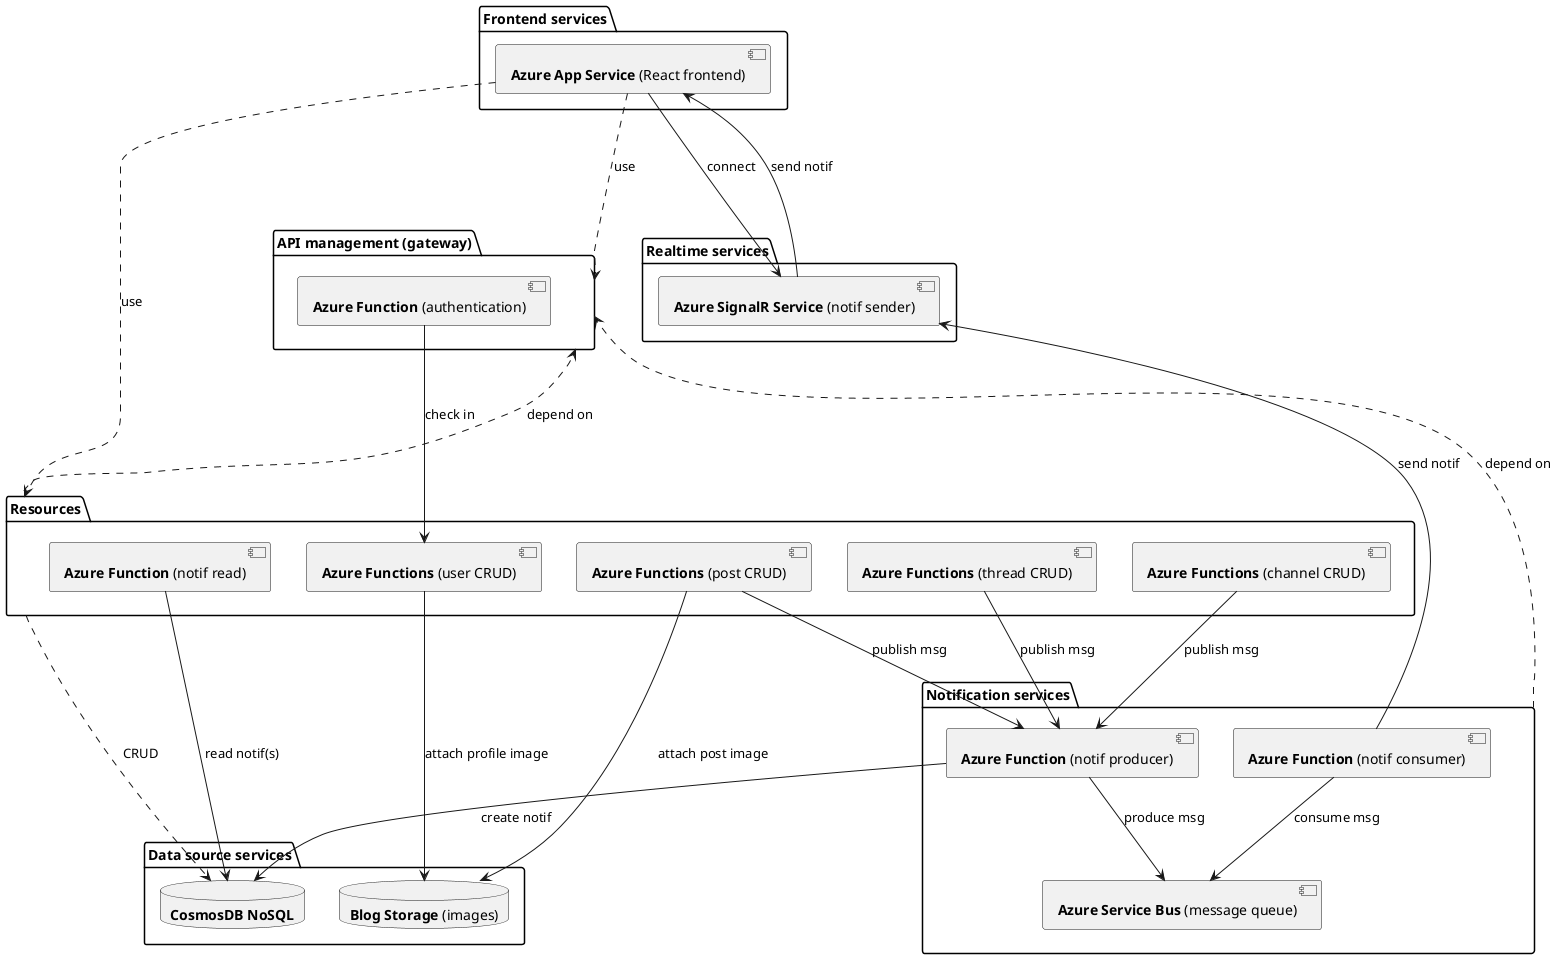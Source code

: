 @startuml microservice realization

skinparam actorStyle awesome

folder "Frontend services" as front {
  [**Azure App Service** (React frontend)] as frontend
}

folder "**API management** (gateway)" as apiman {
  [**Azure Function** (authentication)] as auth
}

folder "Realtime services" as websocket {
  [**Azure SignalR Service** (notif sender)] as signalr
}

folder "Data source services" as blob {
  database "**Blog Storage** (images)" as image
  database "**CosmosDB NoSQL**" as db
}

folder "Resources" as resources {
  [**Azure Functions** (user CRUD)] as userman
  [**Azure Functions** (thread CRUD)] as threadman
  [**Azure Functions** (channel CRUD)] as channelman
  [**Azure Functions** (post CRUD)] as postman
  [**Azure Function** (notif read)] as notifman
}

folder "Notification services" as messaging {
  [**Azure Function** (notif producer)] as notifprod
  [**Azure Service Bus** (message queue)] as queue
  [**Azure Function** (notif consumer)] as notifcons
}

'frontend things
frontend .down...> apiman : use
frontend .....> resources : use
frontend ---> signalr : connect
signalr ---> frontend : send notif

'api management things
auth --> userman : check in

'dependencies things
resources .up...> apiman : depend on
messaging .up...> apiman : depend on
resources ..> db : CRUD
notifman --> db : read notif(s)

'image bucket
postman --> image : attach post image
userman --> image : attach profile image

'notification system
threadman --> notifprod : publish msg
channelman --> notifprod : publish msg
postman --> notifprod : publish msg

notifcons --> signalr : send notif
notifprod --> queue : produce msg
notifcons --> queue : consume msg
notifprod --> db : create notif

@enduml
